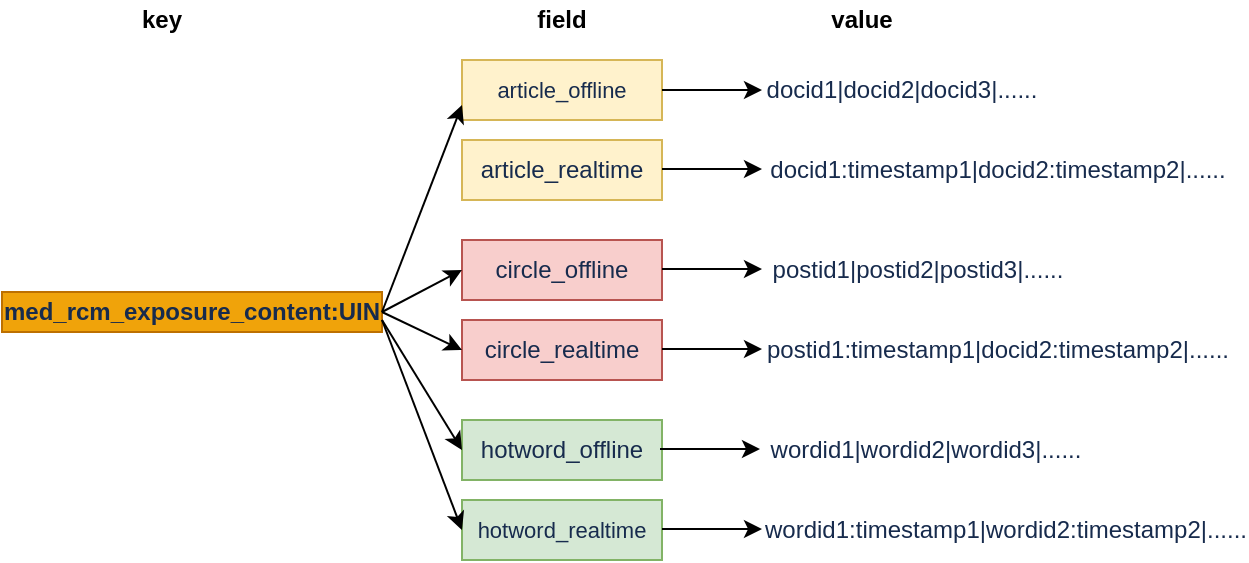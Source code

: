 <mxfile version="14.2.4" type="github">
  <diagram id="px_N6MTYDrlH66A3ah3F" name="Page-1">
    <mxGraphModel dx="946" dy="581" grid="1" gridSize="10" guides="1" tooltips="1" connect="1" arrows="1" fold="1" page="1" pageScale="1" pageWidth="827" pageHeight="1169" math="0" shadow="0">
      <root>
        <mxCell id="0" />
        <mxCell id="1" parent="0" />
        <mxCell id="mO5gKuNXo59QrzydSYMl-1" value="&lt;strong style=&quot;margin: 0px ; color: rgb(23 , 43 , 77) ; text-align: left&quot;&gt;&lt;span style=&quot;margin: 0px&quot;&gt;&lt;font style=&quot;font-size: 12px&quot;&gt;med_rcm_exposure_content:UIN&lt;/font&gt;&lt;/span&gt;&lt;/strong&gt;" style="rounded=0;whiteSpace=wrap;html=1;fillColor=#f0a30a;strokeColor=#BD7000;fontColor=#ffffff;" vertex="1" parent="1">
          <mxGeometry x="30" y="226" width="190" height="20" as="geometry" />
        </mxCell>
        <mxCell id="mO5gKuNXo59QrzydSYMl-2" value="&lt;span style=&quot;margin: 0px ; color: rgb(23 , 43 , 77) ; text-align: left&quot;&gt;&lt;font style=&quot;font-size: 11px&quot;&gt;article_offline&lt;/font&gt;&lt;/span&gt;" style="rounded=0;whiteSpace=wrap;html=1;strokeColor=#d6b656;fillColor=#fff2cc;" vertex="1" parent="1">
          <mxGeometry x="260" y="110" width="100" height="30" as="geometry" />
        </mxCell>
        <mxCell id="mO5gKuNXo59QrzydSYMl-3" value="&lt;span style=&quot;margin: 0px ; color: rgb(23 , 43 , 77) ; text-align: left&quot;&gt;&lt;font style=&quot;font-size: 12px&quot;&gt;article_realtime&lt;/font&gt;&lt;/span&gt;" style="rounded=0;whiteSpace=wrap;html=1;fillColor=#fff2cc;strokeColor=#d6b656;" vertex="1" parent="1">
          <mxGeometry x="260" y="150" width="100" height="30" as="geometry" />
        </mxCell>
        <mxCell id="mO5gKuNXo59QrzydSYMl-4" value="&lt;span style=&quot;margin: 0px ; color: rgb(23 , 43 , 77) ; text-align: left&quot;&gt;&lt;font style=&quot;font-size: 12px&quot;&gt;circle_offline&lt;/font&gt;&lt;/span&gt;" style="rounded=0;whiteSpace=wrap;html=1;fillColor=#f8cecc;strokeColor=#b85450;" vertex="1" parent="1">
          <mxGeometry x="260" y="200" width="100" height="30" as="geometry" />
        </mxCell>
        <mxCell id="mO5gKuNXo59QrzydSYMl-5" value="&lt;span style=&quot;margin: 0px ; color: rgb(23 , 43 , 77) ; text-align: left&quot;&gt;&lt;font style=&quot;font-size: 12px&quot;&gt;&lt;span style=&quot;margin: 0px&quot;&gt;circle&lt;/span&gt;_realtime&lt;/font&gt;&lt;/span&gt;" style="rounded=0;whiteSpace=wrap;html=1;fillColor=#f8cecc;strokeColor=#b85450;" vertex="1" parent="1">
          <mxGeometry x="260" y="240" width="100" height="30" as="geometry" />
        </mxCell>
        <mxCell id="mO5gKuNXo59QrzydSYMl-7" value="&lt;span style=&quot;margin: 0px ; color: rgb(23 , 43 , 77) ; text-align: left&quot;&gt;&lt;font style=&quot;font-size: 12px&quot;&gt;hotword_offline&lt;/font&gt;&lt;/span&gt;" style="rounded=0;whiteSpace=wrap;html=1;fillColor=#d5e8d4;strokeColor=#82b366;" vertex="1" parent="1">
          <mxGeometry x="260" y="290" width="100" height="30" as="geometry" />
        </mxCell>
        <mxCell id="mO5gKuNXo59QrzydSYMl-8" value="&lt;span style=&quot;margin: 0px ; color: rgb(23 , 43 , 77) ; text-align: left&quot;&gt;&lt;font style=&quot;font-size: 11px&quot;&gt;hotword_realtime&lt;/font&gt;&lt;/span&gt;" style="rounded=0;whiteSpace=wrap;html=1;fontSize=11;fillColor=#d5e8d4;strokeColor=#82b366;" vertex="1" parent="1">
          <mxGeometry x="260" y="330" width="100" height="30" as="geometry" />
        </mxCell>
        <mxCell id="mO5gKuNXo59QrzydSYMl-10" value="" style="endArrow=classic;html=1;entryX=0;entryY=0.75;entryDx=0;entryDy=0;exitX=1;exitY=0.5;exitDx=0;exitDy=0;" edge="1" parent="1" source="mO5gKuNXo59QrzydSYMl-1" target="mO5gKuNXo59QrzydSYMl-2">
          <mxGeometry width="50" height="50" relative="1" as="geometry">
            <mxPoint x="220" y="230" as="sourcePoint" />
            <mxPoint x="270" y="190" as="targetPoint" />
          </mxGeometry>
        </mxCell>
        <mxCell id="mO5gKuNXo59QrzydSYMl-11" value="" style="endArrow=classic;html=1;entryX=0;entryY=0.5;entryDx=0;entryDy=0;" edge="1" parent="1" target="mO5gKuNXo59QrzydSYMl-4">
          <mxGeometry width="50" height="50" relative="1" as="geometry">
            <mxPoint x="220" y="236" as="sourcePoint" />
            <mxPoint x="320" y="280" as="targetPoint" />
          </mxGeometry>
        </mxCell>
        <mxCell id="mO5gKuNXo59QrzydSYMl-14" value="" style="endArrow=classic;html=1;entryX=0;entryY=0.5;entryDx=0;entryDy=0;" edge="1" parent="1" target="mO5gKuNXo59QrzydSYMl-5">
          <mxGeometry width="50" height="50" relative="1" as="geometry">
            <mxPoint x="220" y="236" as="sourcePoint" />
            <mxPoint x="310" y="246" as="targetPoint" />
          </mxGeometry>
        </mxCell>
        <mxCell id="mO5gKuNXo59QrzydSYMl-15" value="" style="endArrow=classic;html=1;entryX=0;entryY=0.5;entryDx=0;entryDy=0;" edge="1" parent="1" target="mO5gKuNXo59QrzydSYMl-7">
          <mxGeometry width="50" height="50" relative="1" as="geometry">
            <mxPoint x="220" y="240" as="sourcePoint" />
            <mxPoint x="320" y="280" as="targetPoint" />
          </mxGeometry>
        </mxCell>
        <mxCell id="mO5gKuNXo59QrzydSYMl-16" value="" style="endArrow=classic;html=1;entryX=0;entryY=0.5;entryDx=0;entryDy=0;" edge="1" parent="1" target="mO5gKuNXo59QrzydSYMl-8">
          <mxGeometry width="50" height="50" relative="1" as="geometry">
            <mxPoint x="220" y="240" as="sourcePoint" />
            <mxPoint x="180" y="380" as="targetPoint" />
          </mxGeometry>
        </mxCell>
        <mxCell id="mO5gKuNXo59QrzydSYMl-18" value="&lt;span style=&quot;color: rgb(23 , 43 , 77) ; text-align: left ; background-color: rgb(255 , 255 , 255)&quot;&gt;docid1|docid2|docid3|......&lt;/span&gt;" style="text;html=1;align=center;verticalAlign=middle;whiteSpace=wrap;rounded=0;" vertex="1" parent="1">
          <mxGeometry x="460" y="115" width="40" height="20" as="geometry" />
        </mxCell>
        <mxCell id="mO5gKuNXo59QrzydSYMl-19" value="&lt;span style=&quot;color: rgb(23 , 43 , 77) ; text-align: left ; background-color: rgb(255 , 255 , 255)&quot;&gt;docid1:timestamp1|docid2:timestamp2|......&lt;/span&gt;" style="text;html=1;align=center;verticalAlign=middle;whiteSpace=wrap;rounded=0;" vertex="1" parent="1">
          <mxGeometry x="508" y="155" width="40" height="20" as="geometry" />
        </mxCell>
        <mxCell id="mO5gKuNXo59QrzydSYMl-20" value="&lt;span style=&quot;color: rgb(23 , 43 , 77) ; text-align: left ; background-color: rgb(255 , 255 , 255)&quot;&gt;postid1|postid2|postid3|......&lt;/span&gt;" style="text;html=1;strokeColor=none;fillColor=none;align=center;verticalAlign=middle;whiteSpace=wrap;rounded=0;" vertex="1" parent="1">
          <mxGeometry x="468" y="205" width="40" height="20" as="geometry" />
        </mxCell>
        <mxCell id="mO5gKuNXo59QrzydSYMl-21" value="&lt;span style=&quot;color: rgb(23 , 43 , 77) ; text-align: left ; background-color: rgb(255 , 255 , 255)&quot;&gt;postid1:timestamp1|docid2:timestamp2|......&lt;/span&gt;" style="text;html=1;strokeColor=none;fillColor=none;align=center;verticalAlign=middle;whiteSpace=wrap;rounded=0;" vertex="1" parent="1">
          <mxGeometry x="508" y="245" width="40" height="20" as="geometry" />
        </mxCell>
        <mxCell id="mO5gKuNXo59QrzydSYMl-22" value="&lt;span style=&quot;color: rgb(23 , 43 , 77) ; text-align: left ; background-color: rgb(255 , 255 , 255)&quot;&gt;wordid1|wordid2|wordid3|......&lt;/span&gt;" style="text;html=1;strokeColor=none;fillColor=none;align=center;verticalAlign=middle;whiteSpace=wrap;rounded=0;" vertex="1" parent="1">
          <mxGeometry x="472" y="295" width="40" height="20" as="geometry" />
        </mxCell>
        <mxCell id="mO5gKuNXo59QrzydSYMl-23" value="&lt;span style=&quot;color: rgb(23 , 43 , 77) ; text-align: left ; background-color: rgb(255 , 255 , 255)&quot;&gt;wordid1:timestamp1|wordid2:timestamp2|......&lt;/span&gt;" style="text;html=1;strokeColor=none;fillColor=none;align=center;verticalAlign=middle;whiteSpace=wrap;rounded=0;" vertex="1" parent="1">
          <mxGeometry x="512" y="335" width="40" height="20" as="geometry" />
        </mxCell>
        <mxCell id="mO5gKuNXo59QrzydSYMl-30" value="" style="endArrow=classic;html=1;exitX=1;exitY=0.5;exitDx=0;exitDy=0;fillColor=#fff2cc;" edge="1" parent="1" source="mO5gKuNXo59QrzydSYMl-2">
          <mxGeometry width="50" height="50" relative="1" as="geometry">
            <mxPoint x="400" y="290" as="sourcePoint" />
            <mxPoint x="410" y="125" as="targetPoint" />
          </mxGeometry>
        </mxCell>
        <mxCell id="mO5gKuNXo59QrzydSYMl-31" value="" style="endArrow=classic;html=1;exitX=1;exitY=0.5;exitDx=0;exitDy=0;fillColor=#fff2cc;" edge="1" parent="1">
          <mxGeometry width="50" height="50" relative="1" as="geometry">
            <mxPoint x="360" y="164.5" as="sourcePoint" />
            <mxPoint x="410" y="164.5" as="targetPoint" />
            <Array as="points">
              <mxPoint x="360" y="165" />
            </Array>
          </mxGeometry>
        </mxCell>
        <mxCell id="mO5gKuNXo59QrzydSYMl-32" value="" style="endArrow=classic;html=1;exitX=1;exitY=0.5;exitDx=0;exitDy=0;" edge="1" parent="1">
          <mxGeometry width="50" height="50" relative="1" as="geometry">
            <mxPoint x="360" y="214.5" as="sourcePoint" />
            <mxPoint x="410" y="214.5" as="targetPoint" />
          </mxGeometry>
        </mxCell>
        <mxCell id="mO5gKuNXo59QrzydSYMl-33" value="" style="endArrow=classic;html=1;exitX=1;exitY=0.5;exitDx=0;exitDy=0;" edge="1" parent="1">
          <mxGeometry width="50" height="50" relative="1" as="geometry">
            <mxPoint x="360" y="254.5" as="sourcePoint" />
            <mxPoint x="410" y="254.5" as="targetPoint" />
          </mxGeometry>
        </mxCell>
        <mxCell id="mO5gKuNXo59QrzydSYMl-34" value="" style="endArrow=classic;html=1;exitX=1;exitY=0.5;exitDx=0;exitDy=0;" edge="1" parent="1">
          <mxGeometry width="50" height="50" relative="1" as="geometry">
            <mxPoint x="359" y="304.5" as="sourcePoint" />
            <mxPoint x="409" y="304.5" as="targetPoint" />
          </mxGeometry>
        </mxCell>
        <mxCell id="mO5gKuNXo59QrzydSYMl-35" value="" style="endArrow=classic;html=1;exitX=1;exitY=0.5;exitDx=0;exitDy=0;" edge="1" parent="1">
          <mxGeometry width="50" height="50" relative="1" as="geometry">
            <mxPoint x="360" y="344.5" as="sourcePoint" />
            <mxPoint x="410" y="344.5" as="targetPoint" />
          </mxGeometry>
        </mxCell>
        <mxCell id="mO5gKuNXo59QrzydSYMl-38" value="&lt;b&gt;key&lt;/b&gt;" style="text;html=1;strokeColor=none;fillColor=none;align=center;verticalAlign=middle;whiteSpace=wrap;rounded=0;" vertex="1" parent="1">
          <mxGeometry x="90" y="80" width="40" height="20" as="geometry" />
        </mxCell>
        <mxCell id="mO5gKuNXo59QrzydSYMl-39" value="&lt;b&gt;field&lt;/b&gt;" style="text;html=1;strokeColor=none;fillColor=none;align=center;verticalAlign=middle;whiteSpace=wrap;rounded=0;" vertex="1" parent="1">
          <mxGeometry x="290" y="80" width="40" height="20" as="geometry" />
        </mxCell>
        <mxCell id="mO5gKuNXo59QrzydSYMl-40" value="&lt;b&gt;value&lt;/b&gt;" style="text;html=1;strokeColor=none;fillColor=none;align=center;verticalAlign=middle;whiteSpace=wrap;rounded=0;" vertex="1" parent="1">
          <mxGeometry x="440" y="80" width="40" height="20" as="geometry" />
        </mxCell>
      </root>
    </mxGraphModel>
  </diagram>
</mxfile>
